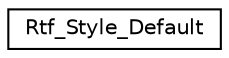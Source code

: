 digraph "类继承关系图"
{
 // INTERACTIVE_SVG=YES
 // LATEX_PDF_SIZE
  edge [fontname="Helvetica",fontsize="10",labelfontname="Helvetica",labelfontsize="10"];
  node [fontname="Helvetica",fontsize="10",shape=record];
  rankdir="LR";
  Node0 [label="Rtf_Style_Default",height=0.2,width=0.4,color="black", fillcolor="white", style="filled",URL="$d3/d40/struct_rtf___style___default.html",tooltip=" "];
}
